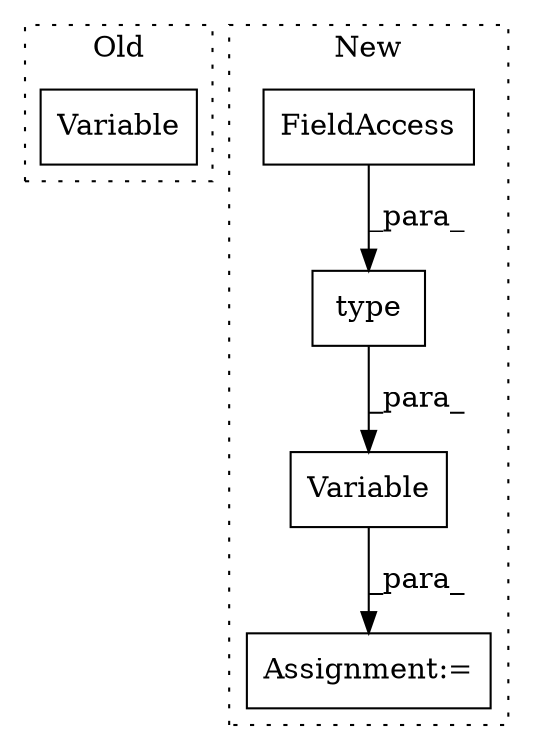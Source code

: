 digraph G {
subgraph cluster0 {
1 [label="Variable" a="32" s="4662,4734" l="9,1" shape="box"];
label = "Old";
style="dotted";
}
subgraph cluster1 {
2 [label="type" a="32" s="4867,4882" l="5,1" shape="box"];
3 [label="Variable" a="32" s="5004,5024" l="9,1" shape="box"];
4 [label="FieldAccess" a="22" s="4872" l="10" shape="box"];
5 [label="Assignment:=" a="7" s="5003" l="1" shape="box"];
label = "New";
style="dotted";
}
2 -> 3 [label="_para_"];
3 -> 5 [label="_para_"];
4 -> 2 [label="_para_"];
}